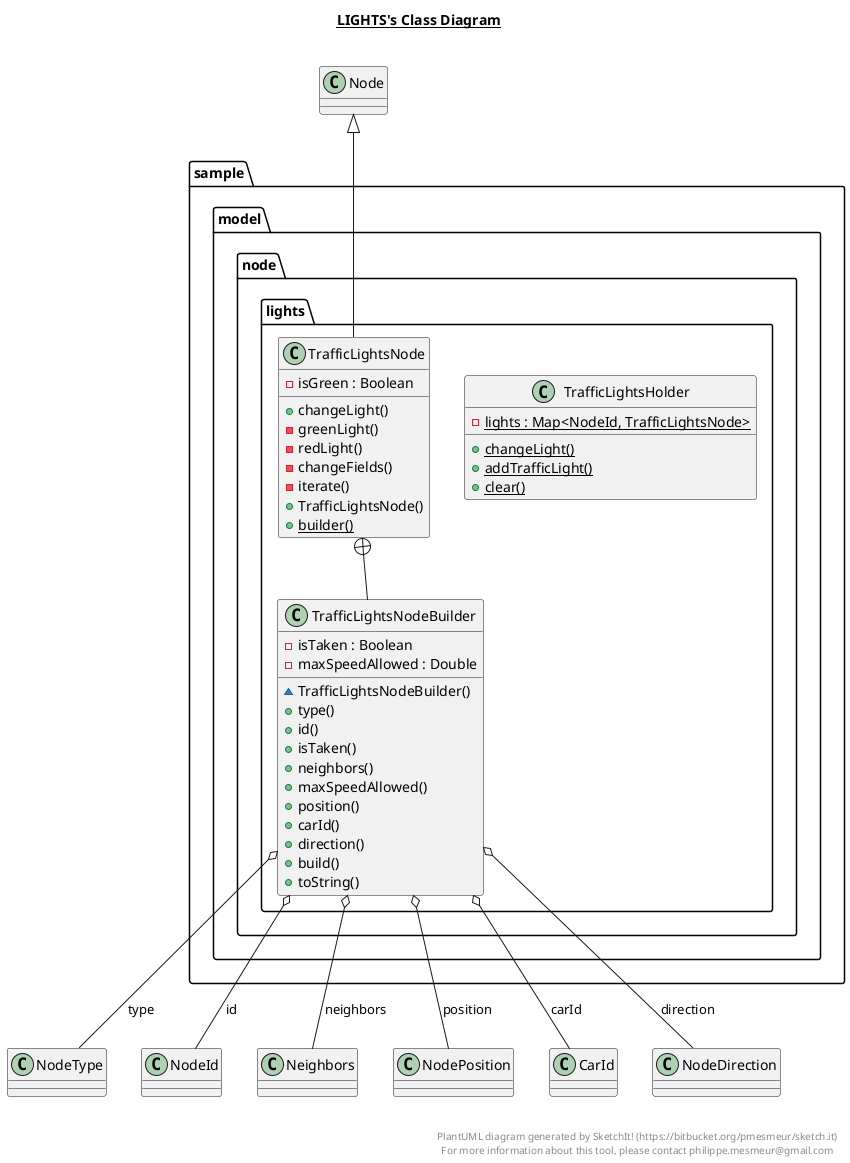 @startuml

title __LIGHTS's Class Diagram__\n

  package sample {
    package sample.model.node {
      package sample.model.node.lights {
        class TrafficLightsHolder {
            {static} - lights : Map<NodeId, TrafficLightsNode>
            {static} + changeLight()
            {static} + addTrafficLight()
            {static} + clear()
        }
      }
    }
  }
  

  package sample {
    package sample.model.node {
      package sample.model.node.lights {
        class TrafficLightsNode {
            - isGreen : Boolean
            + changeLight()
            - greenLight()
            - redLight()
            - changeFields()
            - iterate()
            + TrafficLightsNode()
            {static} + builder()
        }
      }
    }
  }
  

  package sample {
    package sample.model.node {
      package sample.model.node.lights {
        class TrafficLightsNodeBuilder {
            - isTaken : Boolean
            - maxSpeedAllowed : Double
            ~ TrafficLightsNodeBuilder()
            + type()
            + id()
            + isTaken()
            + neighbors()
            + maxSpeedAllowed()
            + position()
            + carId()
            + direction()
            + build()
            + toString()
        }
      }
    }
  }
  

  TrafficLightsNode -up-|> Node
  TrafficLightsNode +-down- TrafficLightsNodeBuilder
  TrafficLightsNodeBuilder o-- NodeType : type
  TrafficLightsNodeBuilder o-- NodeId : id
  TrafficLightsNodeBuilder o-- Neighbors : neighbors
  TrafficLightsNodeBuilder o-- NodePosition : position
  TrafficLightsNodeBuilder o-- CarId : carId
  TrafficLightsNodeBuilder o-- NodeDirection : direction


right footer


PlantUML diagram generated by SketchIt! (https://bitbucket.org/pmesmeur/sketch.it)
For more information about this tool, please contact philippe.mesmeur@gmail.com
endfooter

@enduml
